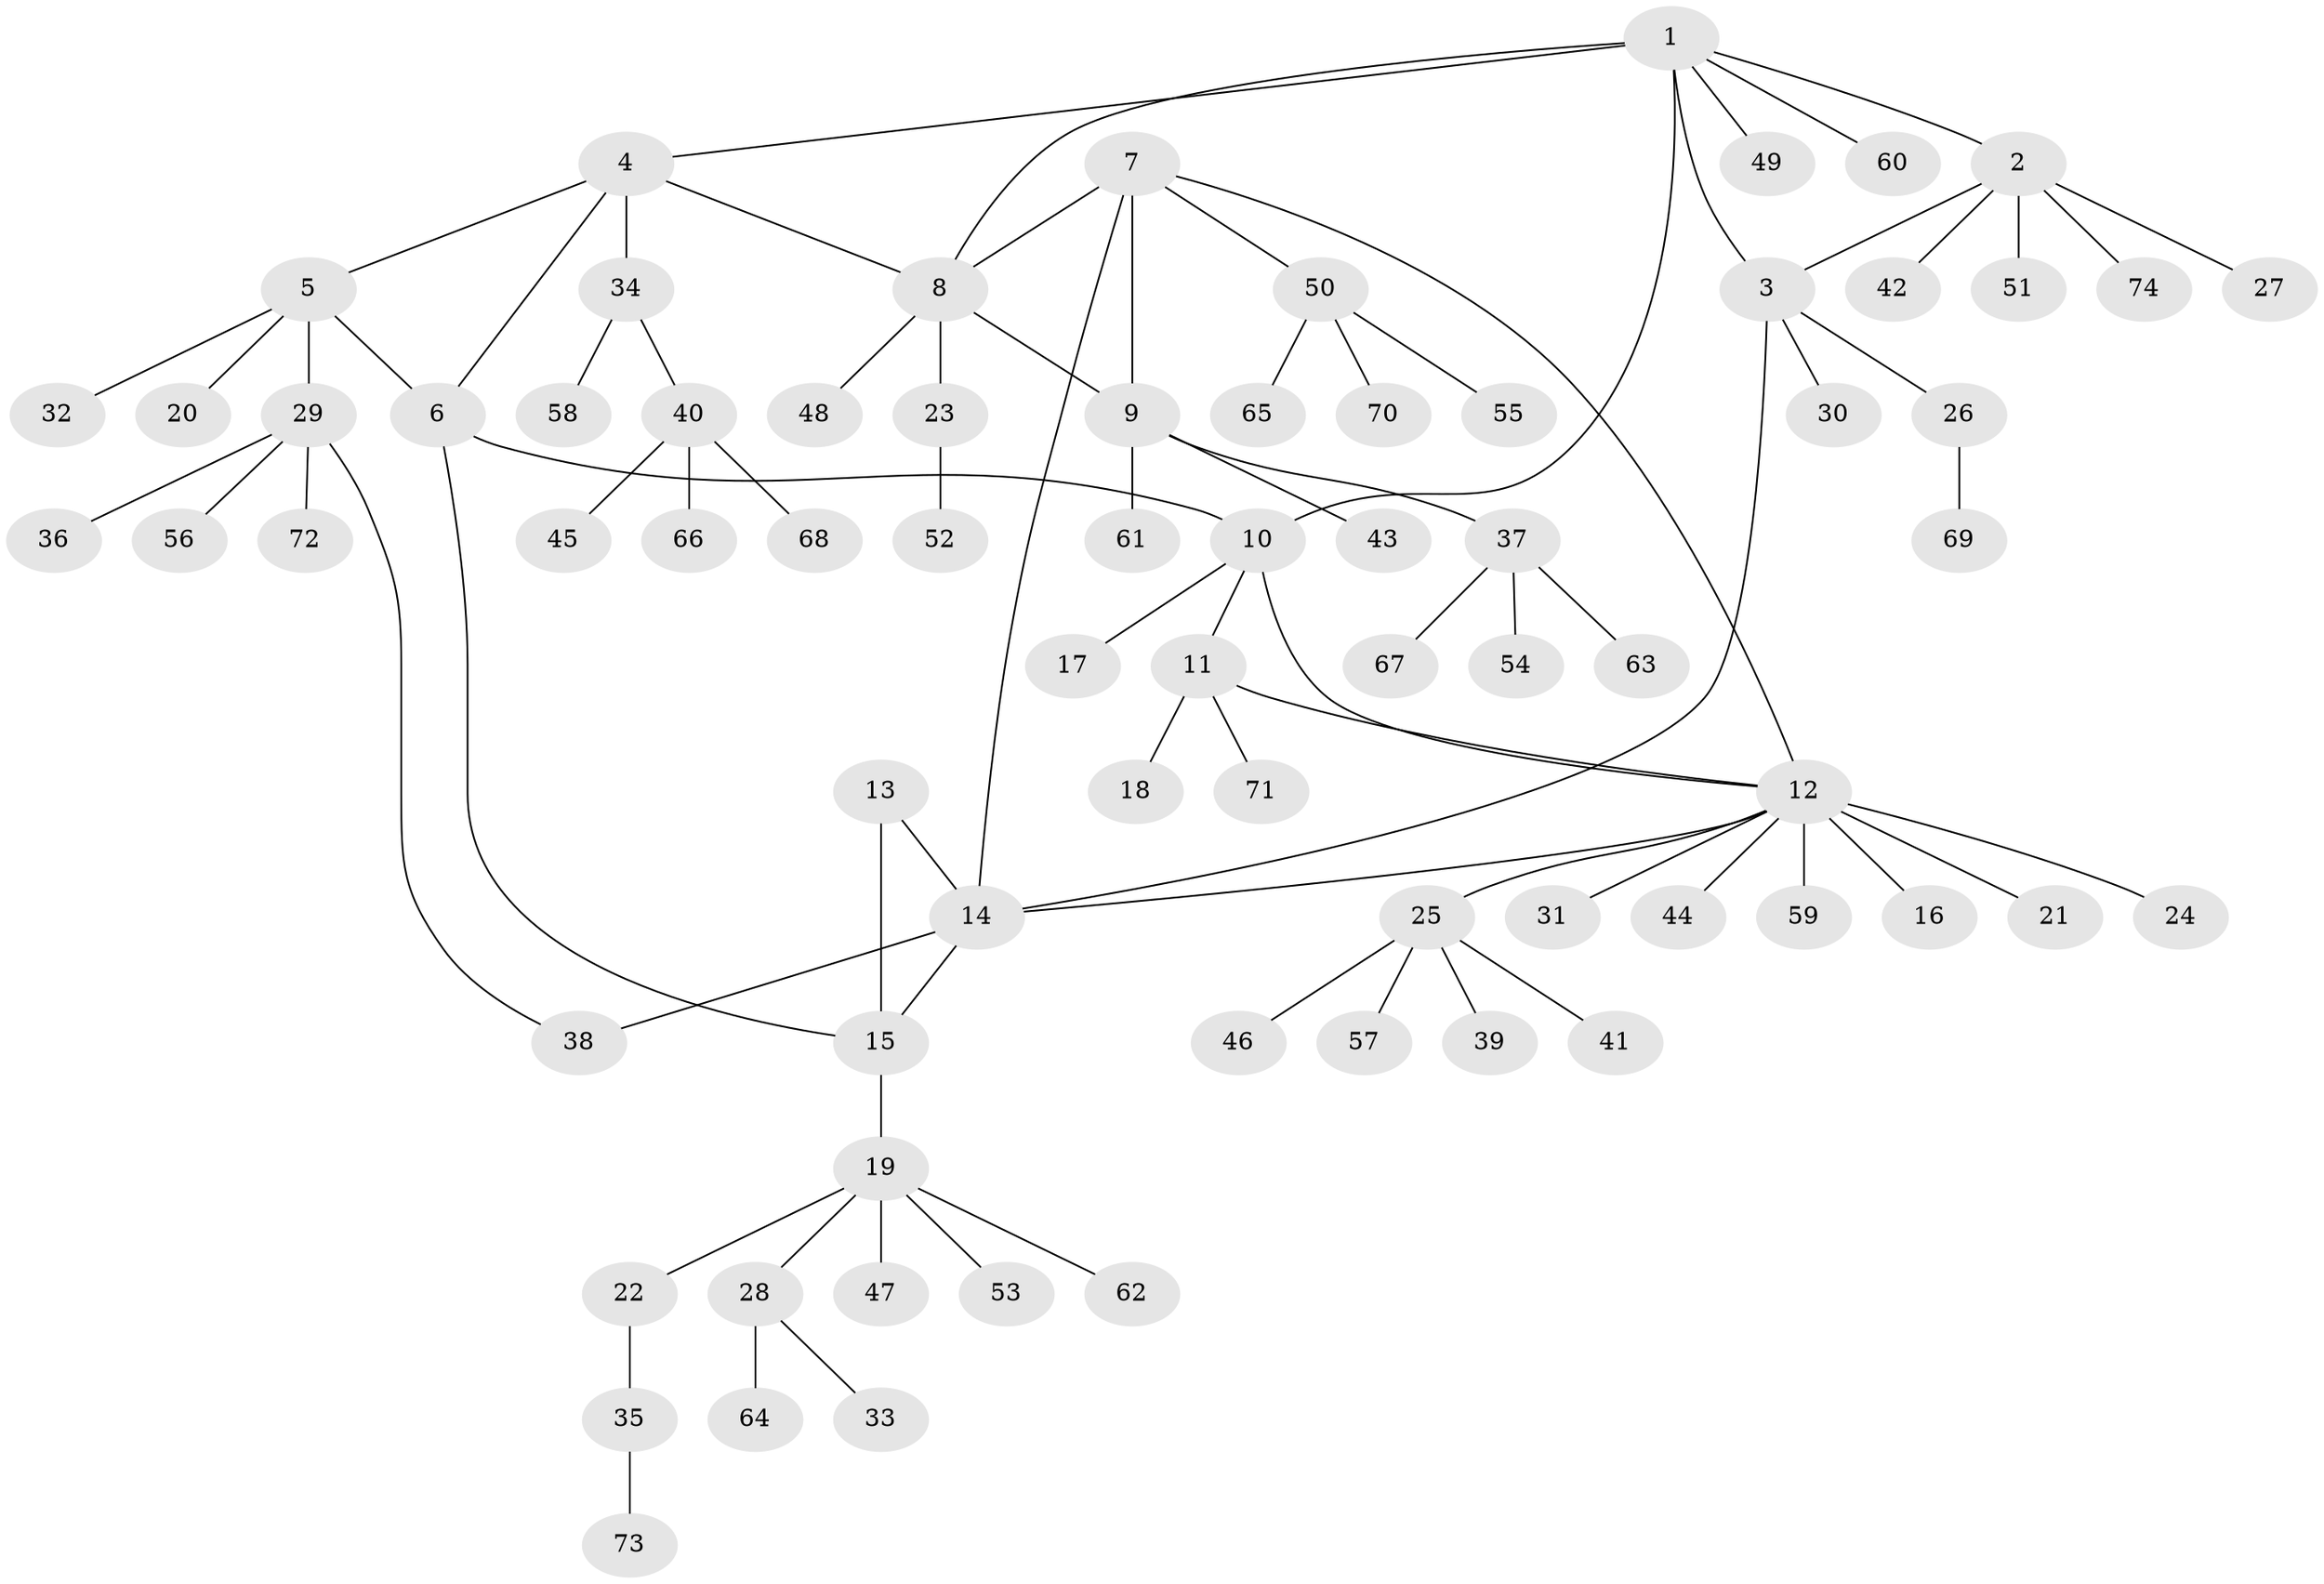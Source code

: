 // Generated by graph-tools (version 1.1) at 2025/15/03/09/25 04:15:50]
// undirected, 74 vertices, 85 edges
graph export_dot {
graph [start="1"]
  node [color=gray90,style=filled];
  1;
  2;
  3;
  4;
  5;
  6;
  7;
  8;
  9;
  10;
  11;
  12;
  13;
  14;
  15;
  16;
  17;
  18;
  19;
  20;
  21;
  22;
  23;
  24;
  25;
  26;
  27;
  28;
  29;
  30;
  31;
  32;
  33;
  34;
  35;
  36;
  37;
  38;
  39;
  40;
  41;
  42;
  43;
  44;
  45;
  46;
  47;
  48;
  49;
  50;
  51;
  52;
  53;
  54;
  55;
  56;
  57;
  58;
  59;
  60;
  61;
  62;
  63;
  64;
  65;
  66;
  67;
  68;
  69;
  70;
  71;
  72;
  73;
  74;
  1 -- 2;
  1 -- 3;
  1 -- 4;
  1 -- 8;
  1 -- 10;
  1 -- 49;
  1 -- 60;
  2 -- 3;
  2 -- 27;
  2 -- 42;
  2 -- 51;
  2 -- 74;
  3 -- 14;
  3 -- 26;
  3 -- 30;
  4 -- 5;
  4 -- 6;
  4 -- 8;
  4 -- 34;
  5 -- 6;
  5 -- 20;
  5 -- 29;
  5 -- 32;
  6 -- 10;
  6 -- 15;
  7 -- 8;
  7 -- 9;
  7 -- 12;
  7 -- 14;
  7 -- 50;
  8 -- 9;
  8 -- 23;
  8 -- 48;
  9 -- 37;
  9 -- 43;
  9 -- 61;
  10 -- 11;
  10 -- 12;
  10 -- 17;
  11 -- 12;
  11 -- 18;
  11 -- 71;
  12 -- 14;
  12 -- 16;
  12 -- 21;
  12 -- 24;
  12 -- 25;
  12 -- 31;
  12 -- 44;
  12 -- 59;
  13 -- 14;
  13 -- 15;
  14 -- 15;
  14 -- 38;
  15 -- 19;
  19 -- 22;
  19 -- 28;
  19 -- 47;
  19 -- 53;
  19 -- 62;
  22 -- 35;
  23 -- 52;
  25 -- 39;
  25 -- 41;
  25 -- 46;
  25 -- 57;
  26 -- 69;
  28 -- 33;
  28 -- 64;
  29 -- 36;
  29 -- 38;
  29 -- 56;
  29 -- 72;
  34 -- 40;
  34 -- 58;
  35 -- 73;
  37 -- 54;
  37 -- 63;
  37 -- 67;
  40 -- 45;
  40 -- 66;
  40 -- 68;
  50 -- 55;
  50 -- 65;
  50 -- 70;
}

